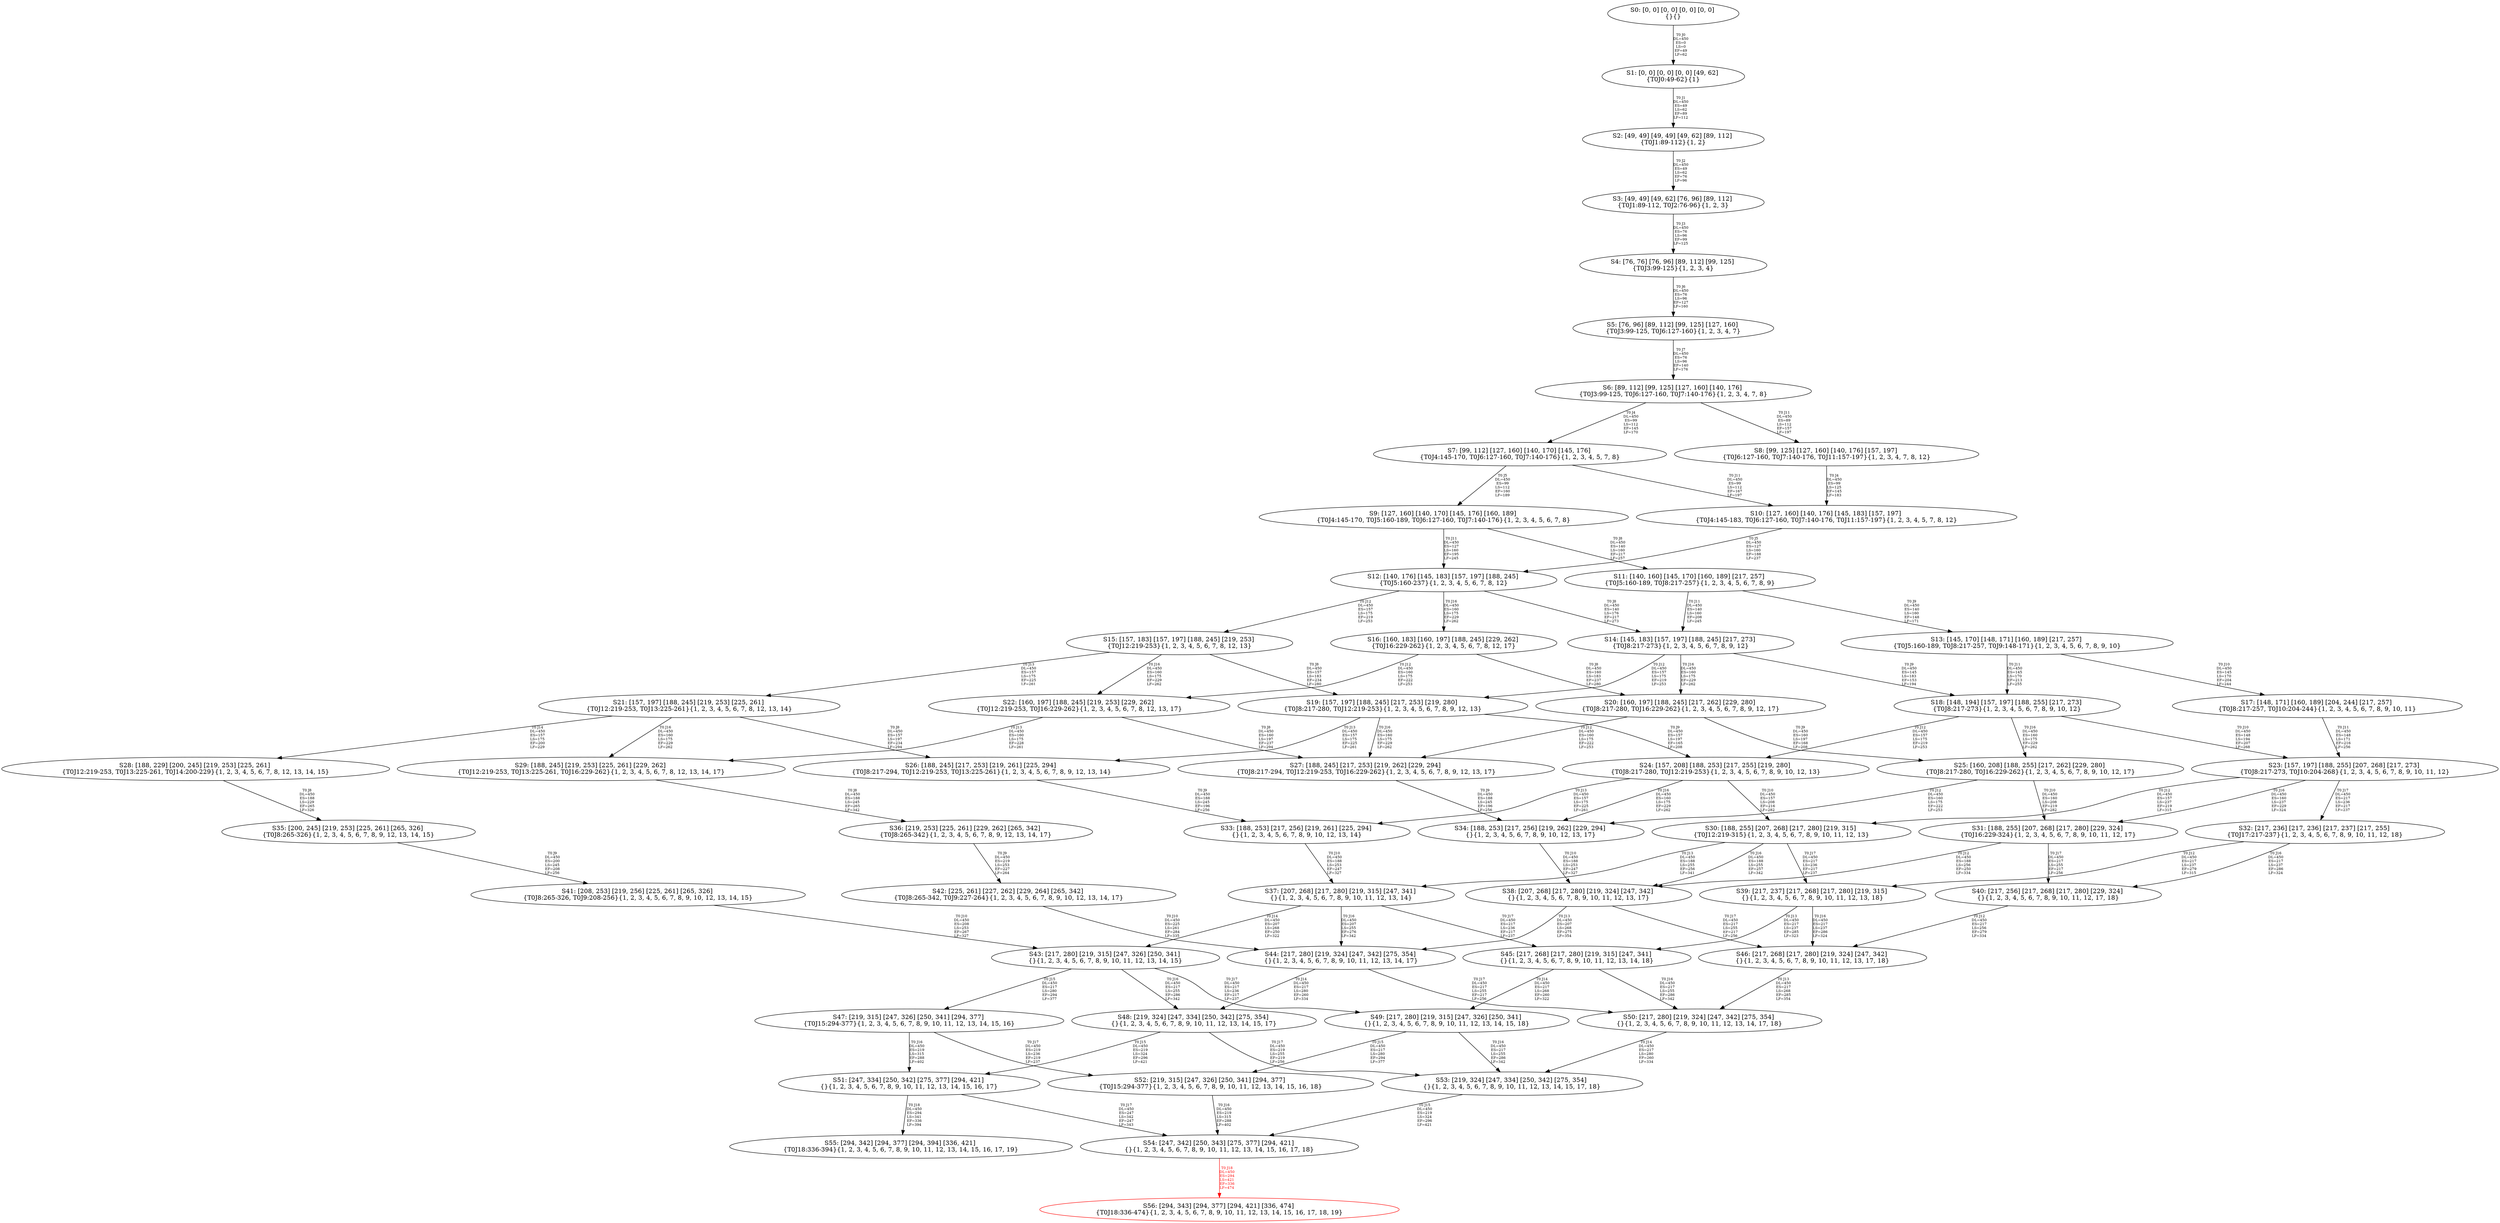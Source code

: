 digraph {
	S0[label="S0: [0, 0] [0, 0] [0, 0] [0, 0] \n{}{}"];
	S1[label="S1: [0, 0] [0, 0] [0, 0] [49, 62] \n{T0J0:49-62}{1}"];
	S2[label="S2: [49, 49] [49, 49] [49, 62] [89, 112] \n{T0J1:89-112}{1, 2}"];
	S3[label="S3: [49, 49] [49, 62] [76, 96] [89, 112] \n{T0J1:89-112, T0J2:76-96}{1, 2, 3}"];
	S4[label="S4: [76, 76] [76, 96] [89, 112] [99, 125] \n{T0J3:99-125}{1, 2, 3, 4}"];
	S5[label="S5: [76, 96] [89, 112] [99, 125] [127, 160] \n{T0J3:99-125, T0J6:127-160}{1, 2, 3, 4, 7}"];
	S6[label="S6: [89, 112] [99, 125] [127, 160] [140, 176] \n{T0J3:99-125, T0J6:127-160, T0J7:140-176}{1, 2, 3, 4, 7, 8}"];
	S7[label="S7: [99, 112] [127, 160] [140, 170] [145, 176] \n{T0J4:145-170, T0J6:127-160, T0J7:140-176}{1, 2, 3, 4, 5, 7, 8}"];
	S8[label="S8: [99, 125] [127, 160] [140, 176] [157, 197] \n{T0J6:127-160, T0J7:140-176, T0J11:157-197}{1, 2, 3, 4, 7, 8, 12}"];
	S9[label="S9: [127, 160] [140, 170] [145, 176] [160, 189] \n{T0J4:145-170, T0J5:160-189, T0J6:127-160, T0J7:140-176}{1, 2, 3, 4, 5, 6, 7, 8}"];
	S10[label="S10: [127, 160] [140, 176] [145, 183] [157, 197] \n{T0J4:145-183, T0J6:127-160, T0J7:140-176, T0J11:157-197}{1, 2, 3, 4, 5, 7, 8, 12}"];
	S11[label="S11: [140, 160] [145, 170] [160, 189] [217, 257] \n{T0J5:160-189, T0J8:217-257}{1, 2, 3, 4, 5, 6, 7, 8, 9}"];
	S12[label="S12: [140, 176] [145, 183] [157, 197] [188, 245] \n{T0J5:160-237}{1, 2, 3, 4, 5, 6, 7, 8, 12}"];
	S13[label="S13: [145, 170] [148, 171] [160, 189] [217, 257] \n{T0J5:160-189, T0J8:217-257, T0J9:148-171}{1, 2, 3, 4, 5, 6, 7, 8, 9, 10}"];
	S14[label="S14: [145, 183] [157, 197] [188, 245] [217, 273] \n{T0J8:217-273}{1, 2, 3, 4, 5, 6, 7, 8, 9, 12}"];
	S15[label="S15: [157, 183] [157, 197] [188, 245] [219, 253] \n{T0J12:219-253}{1, 2, 3, 4, 5, 6, 7, 8, 12, 13}"];
	S16[label="S16: [160, 183] [160, 197] [188, 245] [229, 262] \n{T0J16:229-262}{1, 2, 3, 4, 5, 6, 7, 8, 12, 17}"];
	S17[label="S17: [148, 171] [160, 189] [204, 244] [217, 257] \n{T0J8:217-257, T0J10:204-244}{1, 2, 3, 4, 5, 6, 7, 8, 9, 10, 11}"];
	S18[label="S18: [148, 194] [157, 197] [188, 255] [217, 273] \n{T0J8:217-273}{1, 2, 3, 4, 5, 6, 7, 8, 9, 10, 12}"];
	S19[label="S19: [157, 197] [188, 245] [217, 253] [219, 280] \n{T0J8:217-280, T0J12:219-253}{1, 2, 3, 4, 5, 6, 7, 8, 9, 12, 13}"];
	S20[label="S20: [160, 197] [188, 245] [217, 262] [229, 280] \n{T0J8:217-280, T0J16:229-262}{1, 2, 3, 4, 5, 6, 7, 8, 9, 12, 17}"];
	S21[label="S21: [157, 197] [188, 245] [219, 253] [225, 261] \n{T0J12:219-253, T0J13:225-261}{1, 2, 3, 4, 5, 6, 7, 8, 12, 13, 14}"];
	S22[label="S22: [160, 197] [188, 245] [219, 253] [229, 262] \n{T0J12:219-253, T0J16:229-262}{1, 2, 3, 4, 5, 6, 7, 8, 12, 13, 17}"];
	S23[label="S23: [157, 197] [188, 255] [207, 268] [217, 273] \n{T0J8:217-273, T0J10:204-268}{1, 2, 3, 4, 5, 6, 7, 8, 9, 10, 11, 12}"];
	S24[label="S24: [157, 208] [188, 253] [217, 255] [219, 280] \n{T0J8:217-280, T0J12:219-253}{1, 2, 3, 4, 5, 6, 7, 8, 9, 10, 12, 13}"];
	S25[label="S25: [160, 208] [188, 255] [217, 262] [229, 280] \n{T0J8:217-280, T0J16:229-262}{1, 2, 3, 4, 5, 6, 7, 8, 9, 10, 12, 17}"];
	S26[label="S26: [188, 245] [217, 253] [219, 261] [225, 294] \n{T0J8:217-294, T0J12:219-253, T0J13:225-261}{1, 2, 3, 4, 5, 6, 7, 8, 9, 12, 13, 14}"];
	S27[label="S27: [188, 245] [217, 253] [219, 262] [229, 294] \n{T0J8:217-294, T0J12:219-253, T0J16:229-262}{1, 2, 3, 4, 5, 6, 7, 8, 9, 12, 13, 17}"];
	S28[label="S28: [188, 229] [200, 245] [219, 253] [225, 261] \n{T0J12:219-253, T0J13:225-261, T0J14:200-229}{1, 2, 3, 4, 5, 6, 7, 8, 12, 13, 14, 15}"];
	S29[label="S29: [188, 245] [219, 253] [225, 261] [229, 262] \n{T0J12:219-253, T0J13:225-261, T0J16:229-262}{1, 2, 3, 4, 5, 6, 7, 8, 12, 13, 14, 17}"];
	S30[label="S30: [188, 255] [207, 268] [217, 280] [219, 315] \n{T0J12:219-315}{1, 2, 3, 4, 5, 6, 7, 8, 9, 10, 11, 12, 13}"];
	S31[label="S31: [188, 255] [207, 268] [217, 280] [229, 324] \n{T0J16:229-324}{1, 2, 3, 4, 5, 6, 7, 8, 9, 10, 11, 12, 17}"];
	S32[label="S32: [217, 236] [217, 236] [217, 237] [217, 255] \n{T0J17:217-237}{1, 2, 3, 4, 5, 6, 7, 8, 9, 10, 11, 12, 18}"];
	S33[label="S33: [188, 253] [217, 256] [219, 261] [225, 294] \n{}{1, 2, 3, 4, 5, 6, 7, 8, 9, 10, 12, 13, 14}"];
	S34[label="S34: [188, 253] [217, 256] [219, 262] [229, 294] \n{}{1, 2, 3, 4, 5, 6, 7, 8, 9, 10, 12, 13, 17}"];
	S35[label="S35: [200, 245] [219, 253] [225, 261] [265, 326] \n{T0J8:265-326}{1, 2, 3, 4, 5, 6, 7, 8, 9, 12, 13, 14, 15}"];
	S36[label="S36: [219, 253] [225, 261] [229, 262] [265, 342] \n{T0J8:265-342}{1, 2, 3, 4, 5, 6, 7, 8, 9, 12, 13, 14, 17}"];
	S37[label="S37: [207, 268] [217, 280] [219, 315] [247, 341] \n{}{1, 2, 3, 4, 5, 6, 7, 8, 9, 10, 11, 12, 13, 14}"];
	S38[label="S38: [207, 268] [217, 280] [219, 324] [247, 342] \n{}{1, 2, 3, 4, 5, 6, 7, 8, 9, 10, 11, 12, 13, 17}"];
	S39[label="S39: [217, 237] [217, 268] [217, 280] [219, 315] \n{}{1, 2, 3, 4, 5, 6, 7, 8, 9, 10, 11, 12, 13, 18}"];
	S40[label="S40: [217, 256] [217, 268] [217, 280] [229, 324] \n{}{1, 2, 3, 4, 5, 6, 7, 8, 9, 10, 11, 12, 17, 18}"];
	S41[label="S41: [208, 253] [219, 256] [225, 261] [265, 326] \n{T0J8:265-326, T0J9:208-256}{1, 2, 3, 4, 5, 6, 7, 8, 9, 10, 12, 13, 14, 15}"];
	S42[label="S42: [225, 261] [227, 262] [229, 264] [265, 342] \n{T0J8:265-342, T0J9:227-264}{1, 2, 3, 4, 5, 6, 7, 8, 9, 10, 12, 13, 14, 17}"];
	S43[label="S43: [217, 280] [219, 315] [247, 326] [250, 341] \n{}{1, 2, 3, 4, 5, 6, 7, 8, 9, 10, 11, 12, 13, 14, 15}"];
	S44[label="S44: [217, 280] [219, 324] [247, 342] [275, 354] \n{}{1, 2, 3, 4, 5, 6, 7, 8, 9, 10, 11, 12, 13, 14, 17}"];
	S45[label="S45: [217, 268] [217, 280] [219, 315] [247, 341] \n{}{1, 2, 3, 4, 5, 6, 7, 8, 9, 10, 11, 12, 13, 14, 18}"];
	S46[label="S46: [217, 268] [217, 280] [219, 324] [247, 342] \n{}{1, 2, 3, 4, 5, 6, 7, 8, 9, 10, 11, 12, 13, 17, 18}"];
	S47[label="S47: [219, 315] [247, 326] [250, 341] [294, 377] \n{T0J15:294-377}{1, 2, 3, 4, 5, 6, 7, 8, 9, 10, 11, 12, 13, 14, 15, 16}"];
	S48[label="S48: [219, 324] [247, 334] [250, 342] [275, 354] \n{}{1, 2, 3, 4, 5, 6, 7, 8, 9, 10, 11, 12, 13, 14, 15, 17}"];
	S49[label="S49: [217, 280] [219, 315] [247, 326] [250, 341] \n{}{1, 2, 3, 4, 5, 6, 7, 8, 9, 10, 11, 12, 13, 14, 15, 18}"];
	S50[label="S50: [217, 280] [219, 324] [247, 342] [275, 354] \n{}{1, 2, 3, 4, 5, 6, 7, 8, 9, 10, 11, 12, 13, 14, 17, 18}"];
	S51[label="S51: [247, 334] [250, 342] [275, 377] [294, 421] \n{}{1, 2, 3, 4, 5, 6, 7, 8, 9, 10, 11, 12, 13, 14, 15, 16, 17}"];
	S52[label="S52: [219, 315] [247, 326] [250, 341] [294, 377] \n{T0J15:294-377}{1, 2, 3, 4, 5, 6, 7, 8, 9, 10, 11, 12, 13, 14, 15, 16, 18}"];
	S53[label="S53: [219, 324] [247, 334] [250, 342] [275, 354] \n{}{1, 2, 3, 4, 5, 6, 7, 8, 9, 10, 11, 12, 13, 14, 15, 17, 18}"];
	S54[label="S54: [247, 342] [250, 343] [275, 377] [294, 421] \n{}{1, 2, 3, 4, 5, 6, 7, 8, 9, 10, 11, 12, 13, 14, 15, 16, 17, 18}"];
	S55[label="S55: [294, 342] [294, 377] [294, 394] [336, 421] \n{T0J18:336-394}{1, 2, 3, 4, 5, 6, 7, 8, 9, 10, 11, 12, 13, 14, 15, 16, 17, 19}"];
	S56[label="S56: [294, 343] [294, 377] [294, 421] [336, 474] \n{T0J18:336-474}{1, 2, 3, 4, 5, 6, 7, 8, 9, 10, 11, 12, 13, 14, 15, 16, 17, 18, 19}"];
	S0 -> S1[label="T0 J0\nDL=450\nES=0\nLS=0\nEF=49\nLF=62",fontsize=8];
	S1 -> S2[label="T0 J1\nDL=450\nES=49\nLS=62\nEF=89\nLF=112",fontsize=8];
	S2 -> S3[label="T0 J2\nDL=450\nES=49\nLS=62\nEF=76\nLF=96",fontsize=8];
	S3 -> S4[label="T0 J3\nDL=450\nES=76\nLS=96\nEF=99\nLF=125",fontsize=8];
	S4 -> S5[label="T0 J6\nDL=450\nES=76\nLS=96\nEF=127\nLF=160",fontsize=8];
	S5 -> S6[label="T0 J7\nDL=450\nES=76\nLS=96\nEF=140\nLF=176",fontsize=8];
	S6 -> S7[label="T0 J4\nDL=450\nES=99\nLS=112\nEF=145\nLF=170",fontsize=8];
	S6 -> S8[label="T0 J11\nDL=450\nES=89\nLS=112\nEF=157\nLF=197",fontsize=8];
	S7 -> S9[label="T0 J5\nDL=450\nES=99\nLS=112\nEF=160\nLF=189",fontsize=8];
	S7 -> S10[label="T0 J11\nDL=450\nES=99\nLS=112\nEF=167\nLF=197",fontsize=8];
	S8 -> S10[label="T0 J4\nDL=450\nES=99\nLS=125\nEF=145\nLF=183",fontsize=8];
	S9 -> S11[label="T0 J8\nDL=450\nES=140\nLS=160\nEF=217\nLF=257",fontsize=8];
	S9 -> S12[label="T0 J11\nDL=450\nES=127\nLS=160\nEF=195\nLF=245",fontsize=8];
	S10 -> S12[label="T0 J5\nDL=450\nES=127\nLS=160\nEF=188\nLF=237",fontsize=8];
	S11 -> S13[label="T0 J9\nDL=450\nES=140\nLS=160\nEF=148\nLF=171",fontsize=8];
	S11 -> S14[label="T0 J11\nDL=450\nES=140\nLS=160\nEF=208\nLF=245",fontsize=8];
	S12 -> S14[label="T0 J8\nDL=450\nES=140\nLS=176\nEF=217\nLF=273",fontsize=8];
	S12 -> S15[label="T0 J12\nDL=450\nES=157\nLS=175\nEF=219\nLF=253",fontsize=8];
	S12 -> S16[label="T0 J16\nDL=450\nES=160\nLS=175\nEF=229\nLF=262",fontsize=8];
	S13 -> S17[label="T0 J10\nDL=450\nES=145\nLS=170\nEF=204\nLF=244",fontsize=8];
	S13 -> S18[label="T0 J11\nDL=450\nES=145\nLS=170\nEF=213\nLF=255",fontsize=8];
	S14 -> S18[label="T0 J9\nDL=450\nES=145\nLS=183\nEF=153\nLF=194",fontsize=8];
	S14 -> S19[label="T0 J12\nDL=450\nES=157\nLS=175\nEF=219\nLF=253",fontsize=8];
	S14 -> S20[label="T0 J16\nDL=450\nES=160\nLS=175\nEF=229\nLF=262",fontsize=8];
	S15 -> S19[label="T0 J8\nDL=450\nES=157\nLS=183\nEF=234\nLF=280",fontsize=8];
	S15 -> S21[label="T0 J13\nDL=450\nES=157\nLS=175\nEF=225\nLF=261",fontsize=8];
	S15 -> S22[label="T0 J16\nDL=450\nES=160\nLS=175\nEF=229\nLF=262",fontsize=8];
	S16 -> S20[label="T0 J8\nDL=450\nES=160\nLS=183\nEF=237\nLF=280",fontsize=8];
	S16 -> S22[label="T0 J12\nDL=450\nES=160\nLS=175\nEF=222\nLF=253",fontsize=8];
	S17 -> S23[label="T0 J11\nDL=450\nES=148\nLS=171\nEF=216\nLF=256",fontsize=8];
	S18 -> S23[label="T0 J10\nDL=450\nES=148\nLS=194\nEF=207\nLF=268",fontsize=8];
	S18 -> S24[label="T0 J12\nDL=450\nES=157\nLS=175\nEF=219\nLF=253",fontsize=8];
	S18 -> S25[label="T0 J16\nDL=450\nES=160\nLS=175\nEF=229\nLF=262",fontsize=8];
	S19 -> S24[label="T0 J9\nDL=450\nES=157\nLS=197\nEF=165\nLF=208",fontsize=8];
	S19 -> S26[label="T0 J13\nDL=450\nES=157\nLS=175\nEF=225\nLF=261",fontsize=8];
	S19 -> S27[label="T0 J16\nDL=450\nES=160\nLS=175\nEF=229\nLF=262",fontsize=8];
	S20 -> S25[label="T0 J9\nDL=450\nES=160\nLS=197\nEF=168\nLF=208",fontsize=8];
	S20 -> S27[label="T0 J12\nDL=450\nES=160\nLS=175\nEF=222\nLF=253",fontsize=8];
	S21 -> S26[label="T0 J8\nDL=450\nES=157\nLS=197\nEF=234\nLF=294",fontsize=8];
	S21 -> S28[label="T0 J14\nDL=450\nES=157\nLS=175\nEF=200\nLF=229",fontsize=8];
	S21 -> S29[label="T0 J16\nDL=450\nES=160\nLS=175\nEF=229\nLF=262",fontsize=8];
	S22 -> S27[label="T0 J8\nDL=450\nES=160\nLS=197\nEF=237\nLF=294",fontsize=8];
	S22 -> S29[label="T0 J13\nDL=450\nES=160\nLS=175\nEF=228\nLF=261",fontsize=8];
	S23 -> S30[label="T0 J12\nDL=450\nES=157\nLS=237\nEF=219\nLF=315",fontsize=8];
	S23 -> S31[label="T0 J16\nDL=450\nES=160\nLS=237\nEF=229\nLF=324",fontsize=8];
	S23 -> S32[label="T0 J17\nDL=450\nES=217\nLS=236\nEF=217\nLF=237",fontsize=8];
	S24 -> S30[label="T0 J10\nDL=450\nES=157\nLS=208\nEF=216\nLF=282",fontsize=8];
	S24 -> S33[label="T0 J13\nDL=450\nES=157\nLS=175\nEF=225\nLF=261",fontsize=8];
	S24 -> S34[label="T0 J16\nDL=450\nES=160\nLS=175\nEF=229\nLF=262",fontsize=8];
	S25 -> S31[label="T0 J10\nDL=450\nES=160\nLS=208\nEF=219\nLF=282",fontsize=8];
	S25 -> S34[label="T0 J12\nDL=450\nES=160\nLS=175\nEF=222\nLF=253",fontsize=8];
	S26 -> S33[label="T0 J9\nDL=450\nES=188\nLS=245\nEF=196\nLF=256",fontsize=8];
	S27 -> S34[label="T0 J9\nDL=450\nES=188\nLS=245\nEF=196\nLF=256",fontsize=8];
	S28 -> S35[label="T0 J8\nDL=450\nES=188\nLS=229\nEF=265\nLF=326",fontsize=8];
	S29 -> S36[label="T0 J8\nDL=450\nES=188\nLS=245\nEF=265\nLF=342",fontsize=8];
	S30 -> S37[label="T0 J13\nDL=450\nES=188\nLS=255\nEF=256\nLF=341",fontsize=8];
	S30 -> S38[label="T0 J16\nDL=450\nES=188\nLS=255\nEF=257\nLF=342",fontsize=8];
	S30 -> S39[label="T0 J17\nDL=450\nES=217\nLS=236\nEF=217\nLF=237",fontsize=8];
	S31 -> S38[label="T0 J12\nDL=450\nES=188\nLS=256\nEF=250\nLF=334",fontsize=8];
	S31 -> S40[label="T0 J17\nDL=450\nES=217\nLS=255\nEF=217\nLF=256",fontsize=8];
	S32 -> S39[label="T0 J12\nDL=450\nES=217\nLS=237\nEF=279\nLF=315",fontsize=8];
	S32 -> S40[label="T0 J16\nDL=450\nES=217\nLS=237\nEF=286\nLF=324",fontsize=8];
	S33 -> S37[label="T0 J10\nDL=450\nES=188\nLS=253\nEF=247\nLF=327",fontsize=8];
	S34 -> S38[label="T0 J10\nDL=450\nES=188\nLS=253\nEF=247\nLF=327",fontsize=8];
	S35 -> S41[label="T0 J9\nDL=450\nES=200\nLS=245\nEF=208\nLF=256",fontsize=8];
	S36 -> S42[label="T0 J9\nDL=450\nES=219\nLS=253\nEF=227\nLF=264",fontsize=8];
	S37 -> S43[label="T0 J14\nDL=450\nES=207\nLS=268\nEF=250\nLF=322",fontsize=8];
	S37 -> S44[label="T0 J16\nDL=450\nES=207\nLS=255\nEF=276\nLF=342",fontsize=8];
	S37 -> S45[label="T0 J17\nDL=450\nES=217\nLS=236\nEF=217\nLF=237",fontsize=8];
	S38 -> S44[label="T0 J13\nDL=450\nES=207\nLS=268\nEF=275\nLF=354",fontsize=8];
	S38 -> S46[label="T0 J17\nDL=450\nES=217\nLS=255\nEF=217\nLF=256",fontsize=8];
	S39 -> S45[label="T0 J13\nDL=450\nES=217\nLS=237\nEF=285\nLF=323",fontsize=8];
	S39 -> S46[label="T0 J16\nDL=450\nES=217\nLS=237\nEF=286\nLF=324",fontsize=8];
	S40 -> S46[label="T0 J12\nDL=450\nES=217\nLS=256\nEF=279\nLF=334",fontsize=8];
	S41 -> S43[label="T0 J10\nDL=450\nES=208\nLS=253\nEF=267\nLF=327",fontsize=8];
	S42 -> S44[label="T0 J10\nDL=450\nES=225\nLS=261\nEF=284\nLF=335",fontsize=8];
	S43 -> S47[label="T0 J15\nDL=450\nES=217\nLS=280\nEF=294\nLF=377",fontsize=8];
	S43 -> S48[label="T0 J16\nDL=450\nES=217\nLS=255\nEF=286\nLF=342",fontsize=8];
	S43 -> S49[label="T0 J17\nDL=450\nES=217\nLS=236\nEF=217\nLF=237",fontsize=8];
	S44 -> S48[label="T0 J14\nDL=450\nES=217\nLS=280\nEF=260\nLF=334",fontsize=8];
	S44 -> S50[label="T0 J17\nDL=450\nES=217\nLS=255\nEF=217\nLF=256",fontsize=8];
	S45 -> S49[label="T0 J14\nDL=450\nES=217\nLS=268\nEF=260\nLF=322",fontsize=8];
	S45 -> S50[label="T0 J16\nDL=450\nES=217\nLS=255\nEF=286\nLF=342",fontsize=8];
	S46 -> S50[label="T0 J13\nDL=450\nES=217\nLS=268\nEF=285\nLF=354",fontsize=8];
	S47 -> S51[label="T0 J16\nDL=450\nES=219\nLS=315\nEF=288\nLF=402",fontsize=8];
	S47 -> S52[label="T0 J17\nDL=450\nES=219\nLS=236\nEF=219\nLF=237",fontsize=8];
	S48 -> S51[label="T0 J15\nDL=450\nES=219\nLS=324\nEF=296\nLF=421",fontsize=8];
	S48 -> S53[label="T0 J17\nDL=450\nES=219\nLS=255\nEF=219\nLF=256",fontsize=8];
	S49 -> S52[label="T0 J15\nDL=450\nES=217\nLS=280\nEF=294\nLF=377",fontsize=8];
	S49 -> S53[label="T0 J16\nDL=450\nES=217\nLS=255\nEF=286\nLF=342",fontsize=8];
	S50 -> S53[label="T0 J14\nDL=450\nES=217\nLS=280\nEF=260\nLF=334",fontsize=8];
	S51 -> S54[label="T0 J17\nDL=450\nES=247\nLS=342\nEF=247\nLF=343",fontsize=8];
	S51 -> S55[label="T0 J18\nDL=450\nES=294\nLS=341\nEF=336\nLF=394",fontsize=8];
	S52 -> S54[label="T0 J16\nDL=450\nES=219\nLS=315\nEF=288\nLF=402",fontsize=8];
	S53 -> S54[label="T0 J15\nDL=450\nES=219\nLS=324\nEF=296\nLF=421",fontsize=8];
	S54 -> S56[label="T0 J18\nDL=450\nES=294\nLS=421\nEF=336\nLF=474",color=Red,fontcolor=Red,fontsize=8];
S56[color=Red];
}

